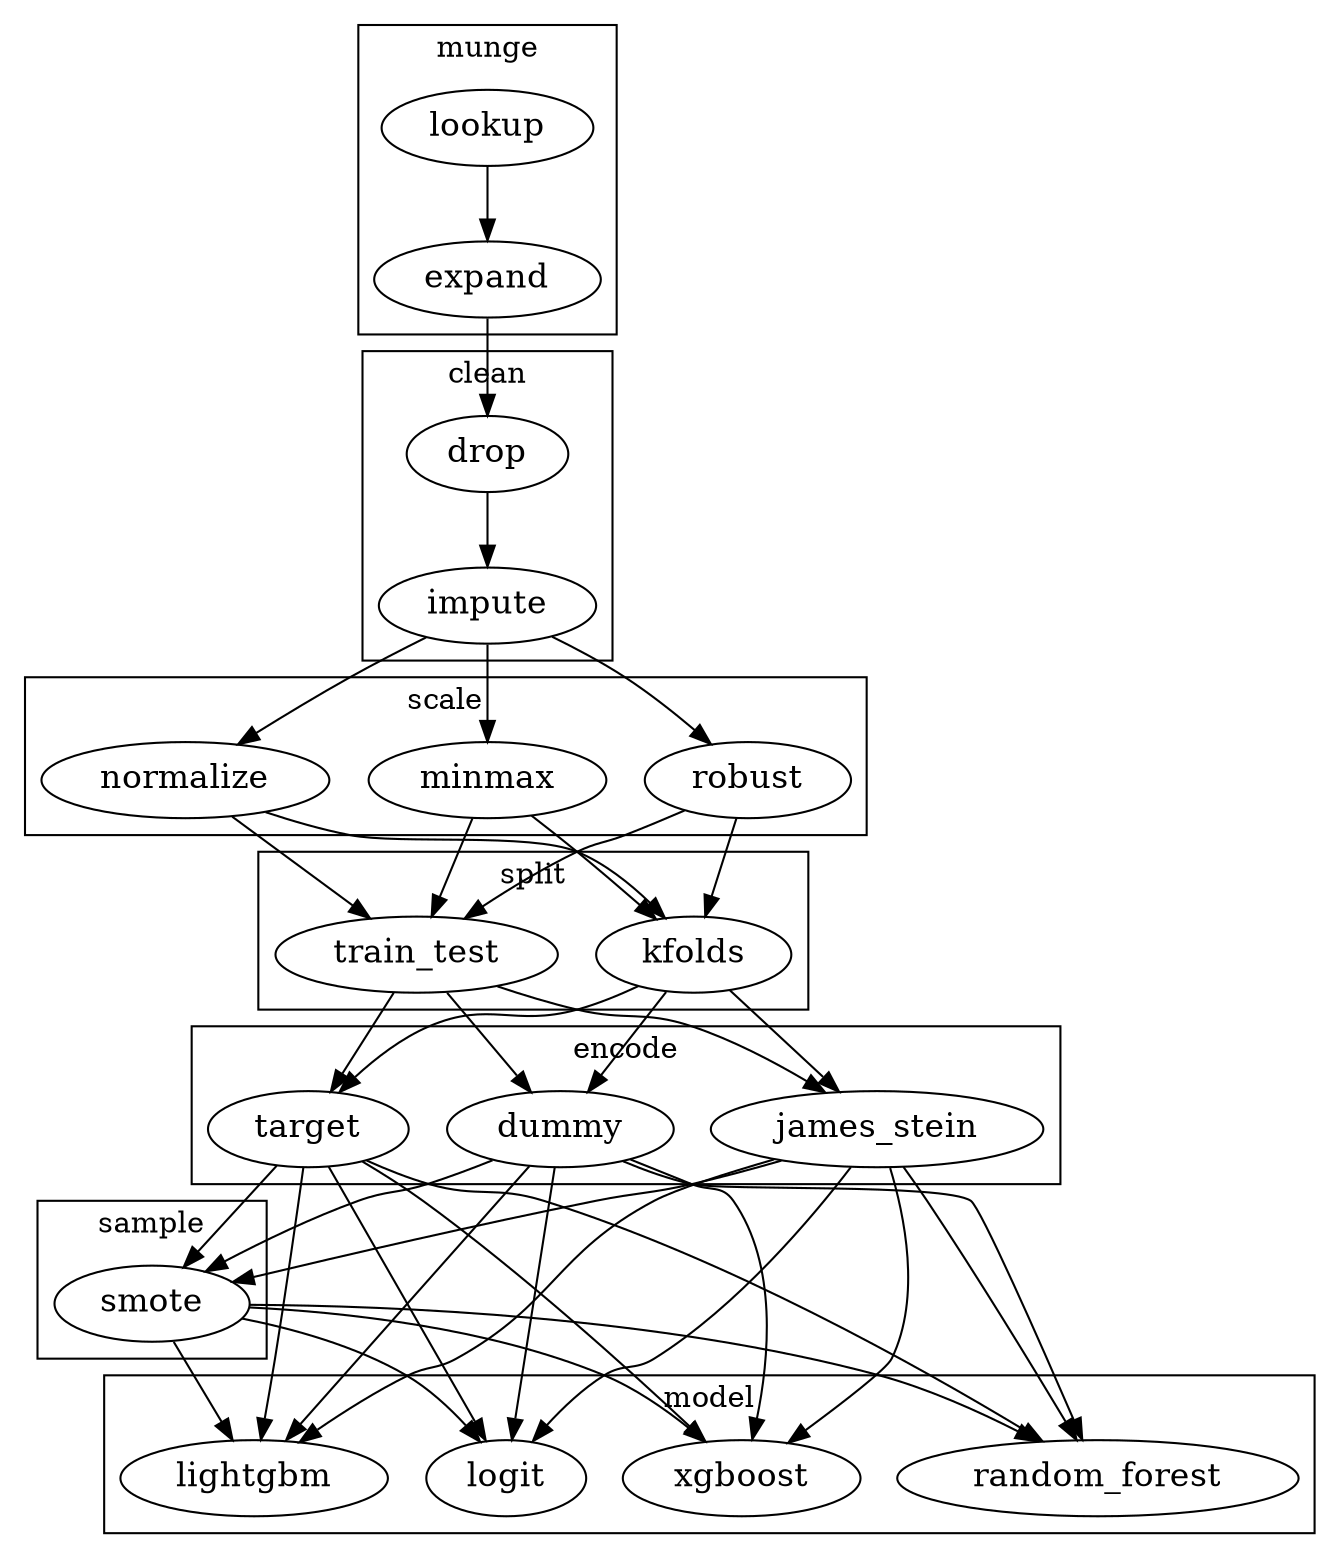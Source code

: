 digraph workflow {
    // size="7,8";
    // node [fontsize=24, shape = plaintext];
    // wrangler -> analyst -> critic -> artist

    // node [fontsize=20, shape = plaintext];
    // { rank=same; wrangler munge }
    // { rank=same; analyst scale }
    // { rank=same; critic shap }
    // { rank=same; artist descriptive }

    // munge -> clean
    // clean -> scale
    // scale -> split -> encode -> sample -> model
    // model -> shap
    // shap -> sklearn
    // sklearn -> descriptive
    // descriptive -> analytical -> critical

    node [fontsize=16, shape = oval];
    subgraph cluster_munge { label=munge rank=same lookup }
    subgraph cluster_munge { label=munge rank=same expand }
    subgraph cluster_clean { label=clean rank=min drop impute  }
    subgraph cluster_scale { label=scale rank=same minmax normalize robust }
    subgraph cluster_split { label=split rank=same kfolds train_test }
    subgraph cluster_encode { label=encode rank=same target dummy james_stein }
    subgraph cluster_sample { label=sample rank=same  smote }
    subgraph cluster_model { label=model rank=same  xgboost logit random_forest lightgbm }

    lookup -> expand 
    expand -> drop
    drop -> impute
    impute -> minmax
    impute -> normalize
    impute -> robust
    minmax -> kfolds
    minmax -> train_test
    normalize -> kfolds
    normalize -> train_test
    robust -> kfolds
    robust -> train_test
    kfolds -> target
     kfolds -> dummy
    kfolds -> james_stein
    train_test -> target
    train_test -> dummy
    train_test -> james_stein
    target -> smote
    dummy -> smote
    james_stein -> smote
    james_stein -> xgboost
    james_stein -> logit
    james_stein -> random_forest
    james_stein -> lightgbm 
    dummy -> xgboost
    dummy -> logit
    dummy -> random_forest
    dummy -> lightgbm 
    target -> xgboost
    target -> logit
    target -> random_forest
    target -> lightgbm 
    smote -> xgboost
    smote -> logit
    smote -> random_forest
    smote -> lightgbm 

 

}